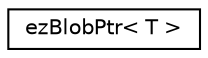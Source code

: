digraph "Graphical Class Hierarchy"
{
 // LATEX_PDF_SIZE
  edge [fontname="Helvetica",fontsize="10",labelfontname="Helvetica",labelfontsize="10"];
  node [fontname="Helvetica",fontsize="10",shape=record];
  rankdir="LR";
  Node0 [label="ezBlobPtr\< T \>",height=0.2,width=0.4,color="black", fillcolor="white", style="filled",URL="$d3/da7/classez_blob_ptr.htm",tooltip="This class encapsulates a blob's storage and it's size. It is recommended to use this class instead o..."];
}
